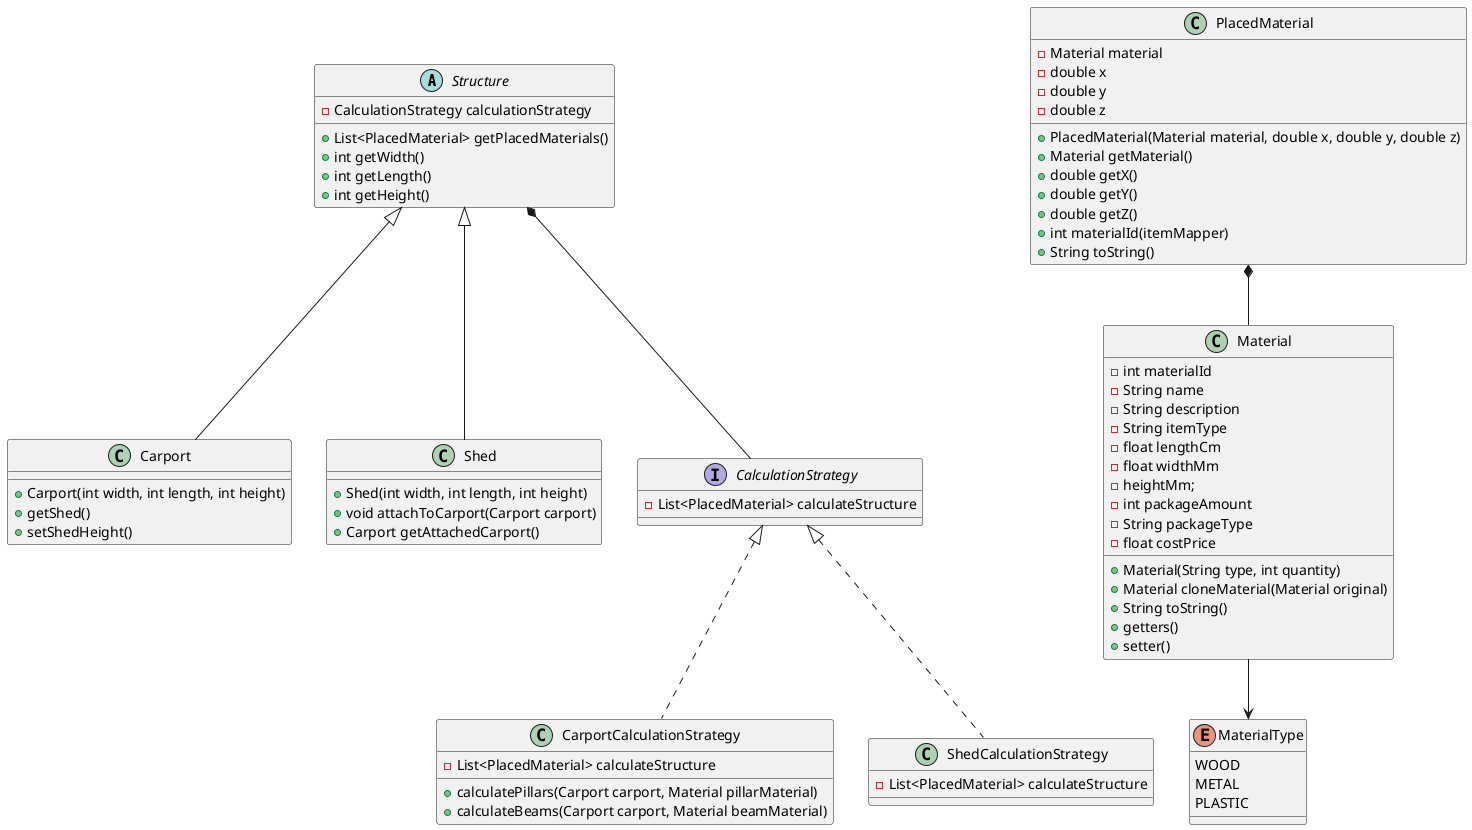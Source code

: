 @startuml

abstract class Structure {
    - CalculationStrategy calculationStrategy
    + List<PlacedMaterial> getPlacedMaterials()
    + int getWidth()
    + int getLength()
    + int getHeight()
}

class Carport {
    + Carport(int width, int length, int height)
    + getShed()
    + setShedHeight()
}

class Shed {
    + Shed(int width, int length, int height)
    + void attachToCarport(Carport carport)
    + Carport getAttachedCarport()
}

interface CalculationStrategy {
    - List<PlacedMaterial> calculateStructure
}

class CarportCalculationStrategy {
    - List<PlacedMaterial> calculateStructure
    + calculatePillars(Carport carport, Material pillarMaterial)
    + calculateBeams(Carport carport, Material beamMaterial)
}

class ShedCalculationStrategy {
    - List<PlacedMaterial> calculateStructure
}

class Material {
    - int materialId
    - String name
    - String description
    - String itemType
    - float lengthCm
    - float widthMm
    - heightMm;
    - int packageAmount
    - String packageType
    - float costPrice
    + Material(String type, int quantity)
    + Material cloneMaterial(Material original)
    + String toString()
    + getters()
    + setter()
}

class PlacedMaterial {
    - Material material
    - double x
    - double y
    - double z
    + PlacedMaterial(Material material, double x, double y, double z)
    + Material getMaterial()
    + double getX()
    + double getY()
    + double getZ()
    + int materialId(itemMapper)
    + String toString()
}

enum MaterialType {
    WOOD
    METAL
    PLASTIC
}

Structure <|-- Carport
Structure <|-- Shed
Structure *-- CalculationStrategy
CalculationStrategy <|.. CarportCalculationStrategy
CalculationStrategy <|.. ShedCalculationStrategy
Material --> MaterialType
PlacedMaterial *-- Material

@enduml
